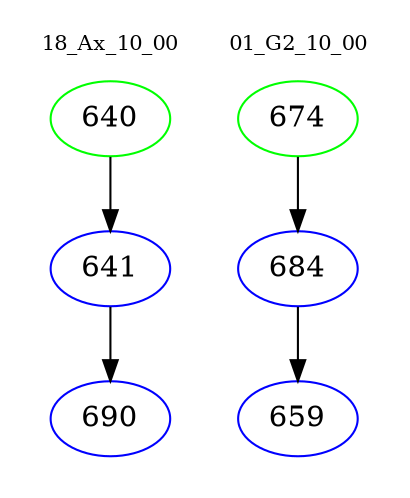 digraph{
subgraph cluster_0 {
color = white
label = "18_Ax_10_00";
fontsize=10;
T0_640 [label="640", color="green"]
T0_640 -> T0_641 [color="black"]
T0_641 [label="641", color="blue"]
T0_641 -> T0_690 [color="black"]
T0_690 [label="690", color="blue"]
}
subgraph cluster_1 {
color = white
label = "01_G2_10_00";
fontsize=10;
T1_674 [label="674", color="green"]
T1_674 -> T1_684 [color="black"]
T1_684 [label="684", color="blue"]
T1_684 -> T1_659 [color="black"]
T1_659 [label="659", color="blue"]
}
}
